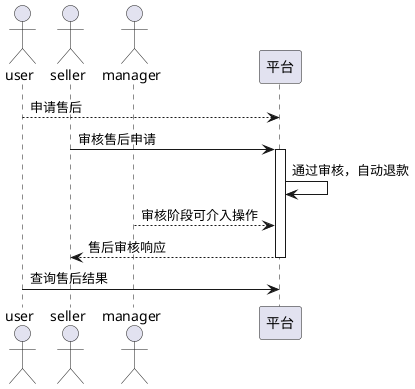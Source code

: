 @startuml
'https://plantuml.com/sequence-diagram

actor user
actor seller
actor manager

user --> 平台:     申请售后
seller -> 平台:    审核售后申请
activate 平台
平台 -> 平台: 通过审核，自动退款
manager --> 平台: 审核阶段可介入操作
return 售后审核响应

user -> 平台: 查询售后结果
@enduml